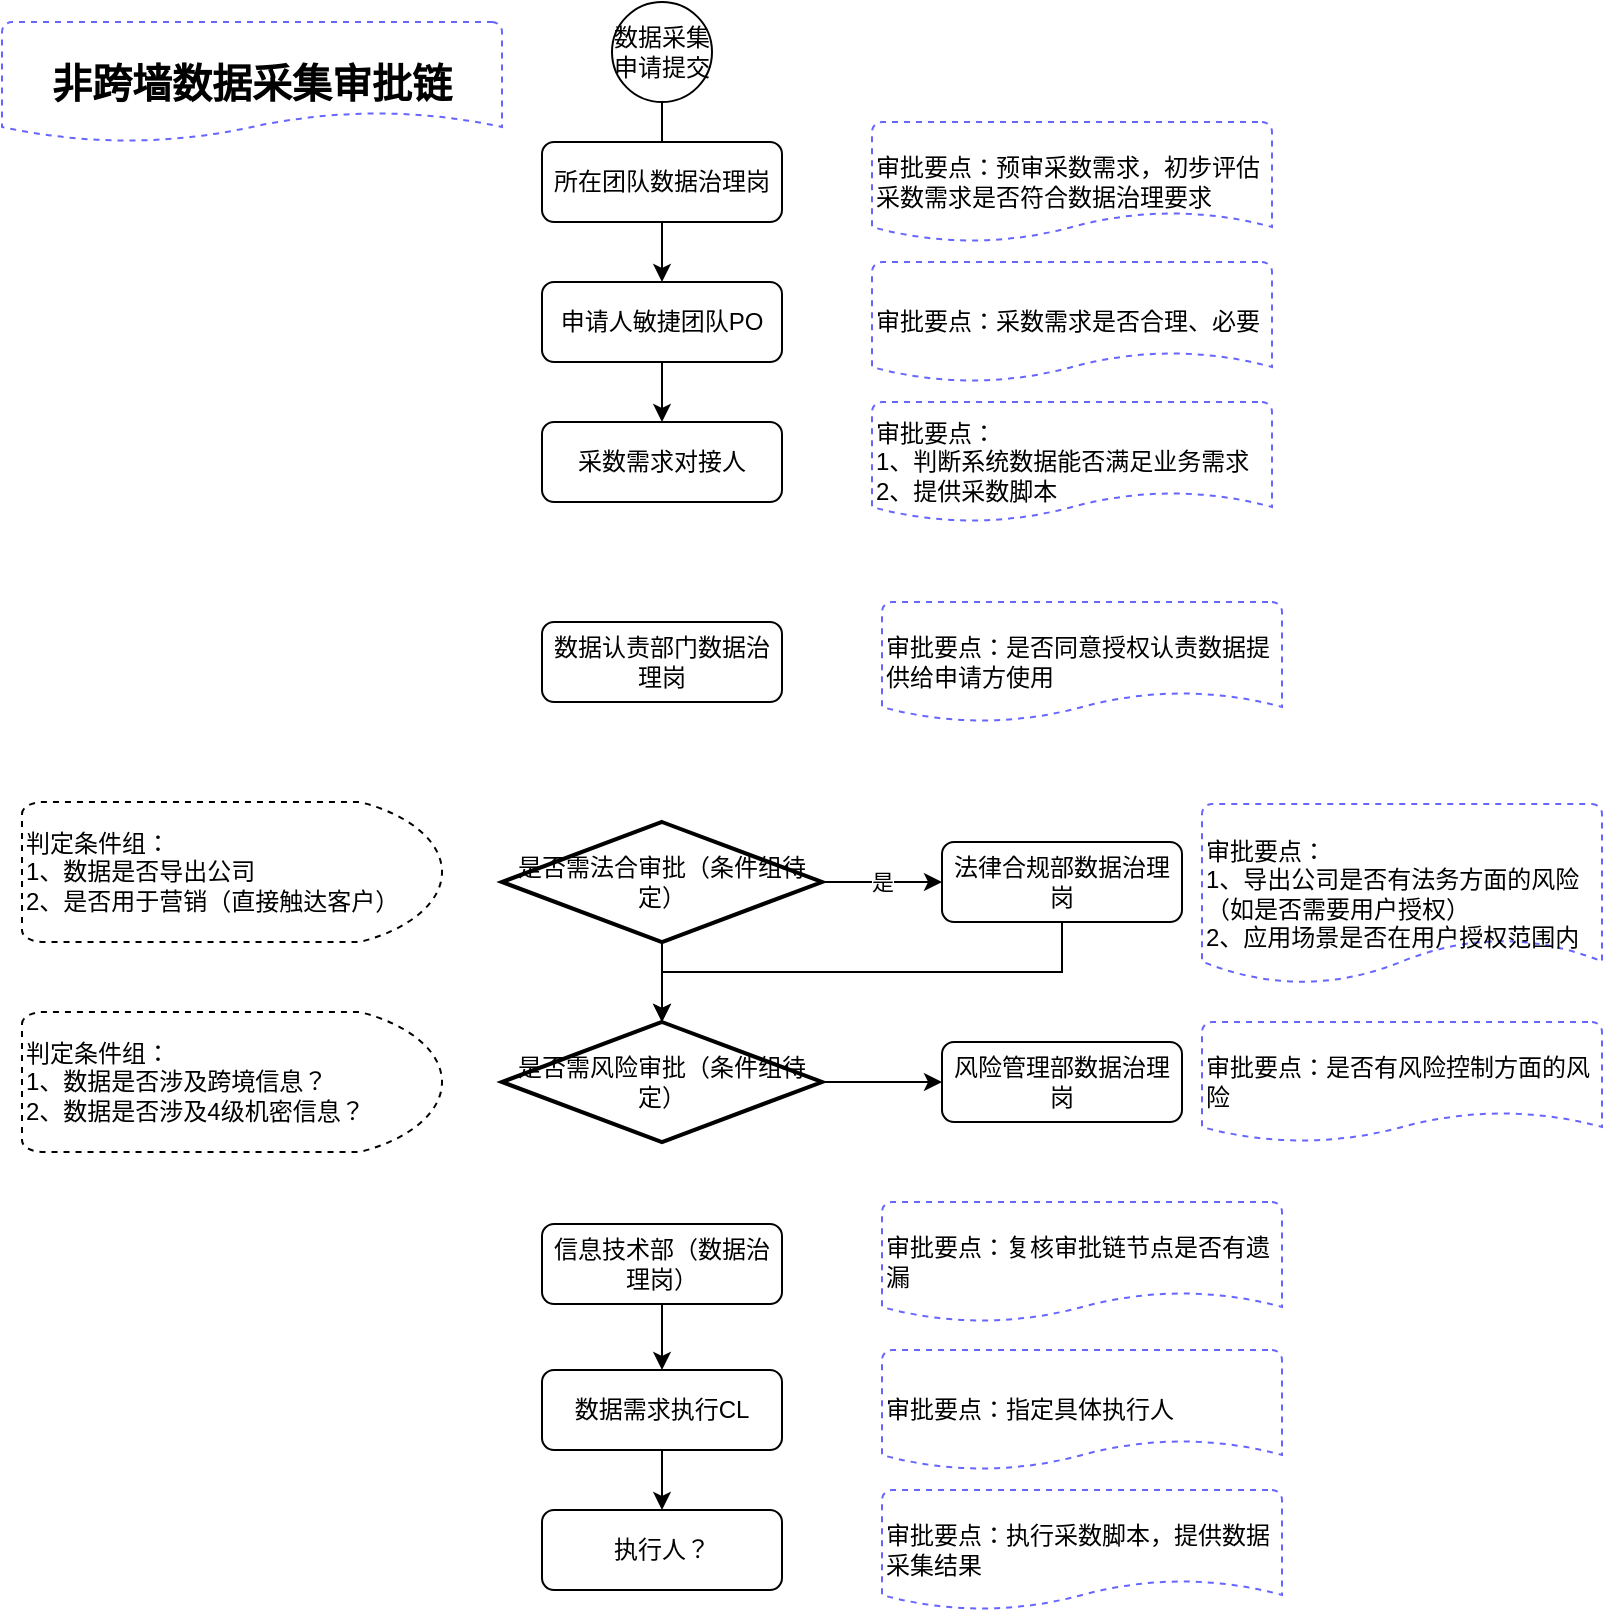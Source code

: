 <mxfile version="15.7.0" type="github">
  <diagram id="C5RBs43oDa-KdzZeNtuy" name="数据授权审批链">
    <mxGraphModel dx="2048" dy="672" grid="1" gridSize="10" guides="1" tooltips="1" connect="1" arrows="1" fold="1" page="1" pageScale="1" pageWidth="827" pageHeight="1169" background="none" math="0" shadow="0">
      <root>
        <mxCell id="WIyWlLk6GJQsqaUBKTNV-0" />
        <mxCell id="WIyWlLk6GJQsqaUBKTNV-1" parent="WIyWlLk6GJQsqaUBKTNV-0" />
        <mxCell id="092yh7iM73x2DRxZ7nhi-10" style="edgeStyle=orthogonalEdgeStyle;rounded=0;orthogonalLoop=1;jettySize=auto;html=1;exitX=0.5;exitY=1;exitDx=0;exitDy=0;entryX=0.5;entryY=0;entryDx=0;entryDy=0;" parent="WIyWlLk6GJQsqaUBKTNV-1" source="092yh7iM73x2DRxZ7nhi-0" target="092yh7iM73x2DRxZ7nhi-4" edge="1">
          <mxGeometry relative="1" as="geometry" />
        </mxCell>
        <mxCell id="092yh7iM73x2DRxZ7nhi-0" value="数据采集申请提交" style="ellipse;whiteSpace=wrap;html=1;aspect=fixed;" parent="WIyWlLk6GJQsqaUBKTNV-1" vertex="1">
          <mxGeometry x="135" y="10" width="50" height="50" as="geometry" />
        </mxCell>
        <mxCell id="092yh7iM73x2DRxZ7nhi-1" value="&lt;span&gt;采数需求对接人&lt;/span&gt;" style="rounded=1;whiteSpace=wrap;html=1;" parent="WIyWlLk6GJQsqaUBKTNV-1" vertex="1">
          <mxGeometry x="100" y="220" width="120" height="40" as="geometry" />
        </mxCell>
        <mxCell id="092yh7iM73x2DRxZ7nhi-3" value="审批要点：采数需求是否合理、必要" style="strokeWidth=1;html=1;shape=mxgraph.flowchart.document2;whiteSpace=wrap;size=0.25;strokeColor=#6666FF;align=left;dashed=1;" parent="WIyWlLk6GJQsqaUBKTNV-1" vertex="1">
          <mxGeometry x="265" y="140" width="200" height="60" as="geometry" />
        </mxCell>
        <mxCell id="092yh7iM73x2DRxZ7nhi-11" style="edgeStyle=orthogonalEdgeStyle;rounded=0;orthogonalLoop=1;jettySize=auto;html=1;exitX=0.5;exitY=1;exitDx=0;exitDy=0;entryX=0.5;entryY=0;entryDx=0;entryDy=0;" parent="WIyWlLk6GJQsqaUBKTNV-1" source="092yh7iM73x2DRxZ7nhi-4" target="092yh7iM73x2DRxZ7nhi-1" edge="1">
          <mxGeometry relative="1" as="geometry" />
        </mxCell>
        <mxCell id="092yh7iM73x2DRxZ7nhi-4" value="申请人敏捷团队PO" style="rounded=1;whiteSpace=wrap;html=1;" parent="WIyWlLk6GJQsqaUBKTNV-1" vertex="1">
          <mxGeometry x="100" y="150" width="120" height="40" as="geometry" />
        </mxCell>
        <mxCell id="092yh7iM73x2DRxZ7nhi-5" value="审批要点：&lt;br&gt;1、判断系统数据能否满足业务需求&lt;br&gt;2、提供采数脚本" style="strokeWidth=1;html=1;shape=mxgraph.flowchart.document2;whiteSpace=wrap;size=0.25;strokeColor=#6666FF;align=left;dashed=1;" parent="WIyWlLk6GJQsqaUBKTNV-1" vertex="1">
          <mxGeometry x="265" y="210" width="200" height="60" as="geometry" />
        </mxCell>
        <mxCell id="092yh7iM73x2DRxZ7nhi-31" style="edgeStyle=orthogonalEdgeStyle;rounded=0;orthogonalLoop=1;jettySize=auto;html=1;exitX=0.5;exitY=1;exitDx=0;exitDy=0;entryX=0.5;entryY=0;entryDx=0;entryDy=0;entryPerimeter=0;" parent="WIyWlLk6GJQsqaUBKTNV-1" source="092yh7iM73x2DRxZ7nhi-7" target="092yh7iM73x2DRxZ7nhi-29" edge="1">
          <mxGeometry relative="1" as="geometry" />
        </mxCell>
        <mxCell id="092yh7iM73x2DRxZ7nhi-7" value="法律合规部数据治理岗" style="rounded=1;whiteSpace=wrap;html=1;" parent="WIyWlLk6GJQsqaUBKTNV-1" vertex="1">
          <mxGeometry x="300" y="430" width="120" height="40" as="geometry" />
        </mxCell>
        <mxCell id="092yh7iM73x2DRxZ7nhi-8" value="审批要点：&lt;br&gt;1、导出公司是否有法务方面的风险（如是否需要用户授权）&lt;br&gt;2、应用场景是否在用户授权范围内" style="strokeWidth=1;html=1;shape=mxgraph.flowchart.document2;whiteSpace=wrap;size=0.25;strokeColor=#6666FF;align=left;dashed=1;" parent="WIyWlLk6GJQsqaUBKTNV-1" vertex="1">
          <mxGeometry x="430" y="411" width="200" height="90" as="geometry" />
        </mxCell>
        <mxCell id="092yh7iM73x2DRxZ7nhi-14" value="是" style="edgeStyle=orthogonalEdgeStyle;rounded=0;orthogonalLoop=1;jettySize=auto;html=1;exitX=1;exitY=0.5;exitDx=0;exitDy=0;exitPerimeter=0;entryX=0;entryY=0.5;entryDx=0;entryDy=0;" parent="WIyWlLk6GJQsqaUBKTNV-1" source="092yh7iM73x2DRxZ7nhi-9" target="092yh7iM73x2DRxZ7nhi-7" edge="1">
          <mxGeometry relative="1" as="geometry" />
        </mxCell>
        <mxCell id="092yh7iM73x2DRxZ7nhi-19" style="edgeStyle=orthogonalEdgeStyle;rounded=0;orthogonalLoop=1;jettySize=auto;html=1;exitX=0.5;exitY=1;exitDx=0;exitDy=0;exitPerimeter=0;entryX=0.5;entryY=0;entryDx=0;entryDy=0;entryPerimeter=0;" parent="WIyWlLk6GJQsqaUBKTNV-1" source="092yh7iM73x2DRxZ7nhi-9" target="092yh7iM73x2DRxZ7nhi-29" edge="1">
          <mxGeometry relative="1" as="geometry">
            <mxPoint x="160" y="510" as="targetPoint" />
          </mxGeometry>
        </mxCell>
        <mxCell id="092yh7iM73x2DRxZ7nhi-9" value="是否需法合审批（条件组待定）" style="strokeWidth=2;html=1;shape=mxgraph.flowchart.decision;whiteSpace=wrap;" parent="WIyWlLk6GJQsqaUBKTNV-1" vertex="1">
          <mxGeometry x="80" y="420" width="160" height="60" as="geometry" />
        </mxCell>
        <mxCell id="092yh7iM73x2DRxZ7nhi-18" value="审批要点：是否有风险控制方面的风险" style="strokeWidth=1;html=1;shape=mxgraph.flowchart.document2;whiteSpace=wrap;size=0.25;strokeColor=#6666FF;align=left;dashed=1;" parent="WIyWlLk6GJQsqaUBKTNV-1" vertex="1">
          <mxGeometry x="430" y="520" width="200" height="60" as="geometry" />
        </mxCell>
        <mxCell id="092yh7iM73x2DRxZ7nhi-22" value="风险管理部数据治理岗" style="rounded=1;whiteSpace=wrap;html=1;" parent="WIyWlLk6GJQsqaUBKTNV-1" vertex="1">
          <mxGeometry x="300" y="530" width="120" height="40" as="geometry" />
        </mxCell>
        <mxCell id="RnQ0RiS_U-ooCSh7I0GW-3" style="edgeStyle=orthogonalEdgeStyle;rounded=0;orthogonalLoop=1;jettySize=auto;html=1;" parent="WIyWlLk6GJQsqaUBKTNV-1" source="092yh7iM73x2DRxZ7nhi-24" target="RnQ0RiS_U-ooCSh7I0GW-2" edge="1">
          <mxGeometry relative="1" as="geometry" />
        </mxCell>
        <mxCell id="092yh7iM73x2DRxZ7nhi-24" value="信息技术部（数据治理岗）" style="rounded=1;whiteSpace=wrap;html=1;" parent="WIyWlLk6GJQsqaUBKTNV-1" vertex="1">
          <mxGeometry x="100" y="621" width="120" height="40" as="geometry" />
        </mxCell>
        <mxCell id="092yh7iM73x2DRxZ7nhi-25" value="审批要点：是否同意授权认责数据提供给申请方使用" style="strokeWidth=1;html=1;shape=mxgraph.flowchart.document2;whiteSpace=wrap;size=0.25;strokeColor=#6666FF;align=left;dashed=1;" parent="WIyWlLk6GJQsqaUBKTNV-1" vertex="1">
          <mxGeometry x="270" y="310" width="200" height="60" as="geometry" />
        </mxCell>
        <mxCell id="092yh7iM73x2DRxZ7nhi-33" style="edgeStyle=orthogonalEdgeStyle;rounded=0;orthogonalLoop=1;jettySize=auto;html=1;exitX=1;exitY=0.5;exitDx=0;exitDy=0;exitPerimeter=0;" parent="WIyWlLk6GJQsqaUBKTNV-1" source="092yh7iM73x2DRxZ7nhi-29" target="092yh7iM73x2DRxZ7nhi-22" edge="1">
          <mxGeometry relative="1" as="geometry" />
        </mxCell>
        <mxCell id="092yh7iM73x2DRxZ7nhi-29" value="是否需风险审批（条件组待定）" style="strokeWidth=2;html=1;shape=mxgraph.flowchart.decision;whiteSpace=wrap;" parent="WIyWlLk6GJQsqaUBKTNV-1" vertex="1">
          <mxGeometry x="80" y="520" width="160" height="60" as="geometry" />
        </mxCell>
        <mxCell id="092yh7iM73x2DRxZ7nhi-32" value="数据认责部门数据治理岗" style="rounded=1;whiteSpace=wrap;html=1;" parent="WIyWlLk6GJQsqaUBKTNV-1" vertex="1">
          <mxGeometry x="100" y="320" width="120" height="40" as="geometry" />
        </mxCell>
        <mxCell id="092yh7iM73x2DRxZ7nhi-37" value="审批要点：复核审批链节点是否有遗漏" style="strokeWidth=1;html=1;shape=mxgraph.flowchart.document2;whiteSpace=wrap;size=0.25;strokeColor=#6666FF;align=left;dashed=1;" parent="WIyWlLk6GJQsqaUBKTNV-1" vertex="1">
          <mxGeometry x="270" y="610" width="200" height="60" as="geometry" />
        </mxCell>
        <mxCell id="092yh7iM73x2DRxZ7nhi-39" value="判定条件组：&lt;br&gt;1、数据是否导出公司&lt;br&gt;2、是否用于营销（直接触达客户）" style="strokeWidth=1;html=1;shape=mxgraph.flowchart.delay;whiteSpace=wrap;dashed=1;align=left;" parent="WIyWlLk6GJQsqaUBKTNV-1" vertex="1">
          <mxGeometry x="-160" y="410" width="210" height="70" as="geometry" />
        </mxCell>
        <mxCell id="092yh7iM73x2DRxZ7nhi-40" value="判定条件组：&lt;br&gt;1、数据是否涉及跨境信息？&lt;br&gt;2、数据是否涉及4级机密信息？" style="strokeWidth=1;html=1;shape=mxgraph.flowchart.delay;whiteSpace=wrap;dashed=1;align=left;" parent="WIyWlLk6GJQsqaUBKTNV-1" vertex="1">
          <mxGeometry x="-160" y="515" width="210" height="70" as="geometry" />
        </mxCell>
        <mxCell id="092yh7iM73x2DRxZ7nhi-41" value="&lt;b&gt;&lt;font style=&quot;font-size: 20px&quot;&gt;非跨墙数据采集审批链&lt;/font&gt;&lt;/b&gt;" style="strokeWidth=1;html=1;shape=mxgraph.flowchart.document2;whiteSpace=wrap;size=0.25;strokeColor=#6666FF;align=center;dashed=1;" parent="WIyWlLk6GJQsqaUBKTNV-1" vertex="1">
          <mxGeometry x="-170" y="20" width="250" height="60" as="geometry" />
        </mxCell>
        <mxCell id="RnQ0RiS_U-ooCSh7I0GW-0" value="所在团队数据治理岗" style="rounded=1;whiteSpace=wrap;html=1;" parent="WIyWlLk6GJQsqaUBKTNV-1" vertex="1">
          <mxGeometry x="100" y="80" width="120" height="40" as="geometry" />
        </mxCell>
        <mxCell id="RnQ0RiS_U-ooCSh7I0GW-1" value="执行人？" style="rounded=1;whiteSpace=wrap;html=1;" parent="WIyWlLk6GJQsqaUBKTNV-1" vertex="1">
          <mxGeometry x="100" y="764" width="120" height="40" as="geometry" />
        </mxCell>
        <mxCell id="RnQ0RiS_U-ooCSh7I0GW-4" style="edgeStyle=orthogonalEdgeStyle;rounded=0;orthogonalLoop=1;jettySize=auto;html=1;" parent="WIyWlLk6GJQsqaUBKTNV-1" source="RnQ0RiS_U-ooCSh7I0GW-2" target="RnQ0RiS_U-ooCSh7I0GW-1" edge="1">
          <mxGeometry relative="1" as="geometry" />
        </mxCell>
        <mxCell id="RnQ0RiS_U-ooCSh7I0GW-2" value="数据需求执行CL" style="rounded=1;whiteSpace=wrap;html=1;" parent="WIyWlLk6GJQsqaUBKTNV-1" vertex="1">
          <mxGeometry x="100" y="694" width="120" height="40" as="geometry" />
        </mxCell>
        <mxCell id="RnQ0RiS_U-ooCSh7I0GW-5" value="审批要点：预审采数需求，初步评估采数需求是否符合数据治理要求" style="strokeWidth=1;html=1;shape=mxgraph.flowchart.document2;whiteSpace=wrap;size=0.25;strokeColor=#6666FF;align=left;dashed=1;" parent="WIyWlLk6GJQsqaUBKTNV-1" vertex="1">
          <mxGeometry x="265" y="70" width="200" height="60" as="geometry" />
        </mxCell>
        <mxCell id="RnQ0RiS_U-ooCSh7I0GW-6" value="审批要点：执行采数脚本，提供数据采集结果" style="strokeWidth=1;html=1;shape=mxgraph.flowchart.document2;whiteSpace=wrap;size=0.25;strokeColor=#6666FF;align=left;dashed=1;" parent="WIyWlLk6GJQsqaUBKTNV-1" vertex="1">
          <mxGeometry x="270" y="754" width="200" height="60" as="geometry" />
        </mxCell>
        <mxCell id="RnQ0RiS_U-ooCSh7I0GW-7" value="审批要点：指定具体执行人" style="strokeWidth=1;html=1;shape=mxgraph.flowchart.document2;whiteSpace=wrap;size=0.25;strokeColor=#6666FF;align=left;dashed=1;" parent="WIyWlLk6GJQsqaUBKTNV-1" vertex="1">
          <mxGeometry x="270" y="684" width="200" height="60" as="geometry" />
        </mxCell>
      </root>
    </mxGraphModel>
  </diagram>
</mxfile>
